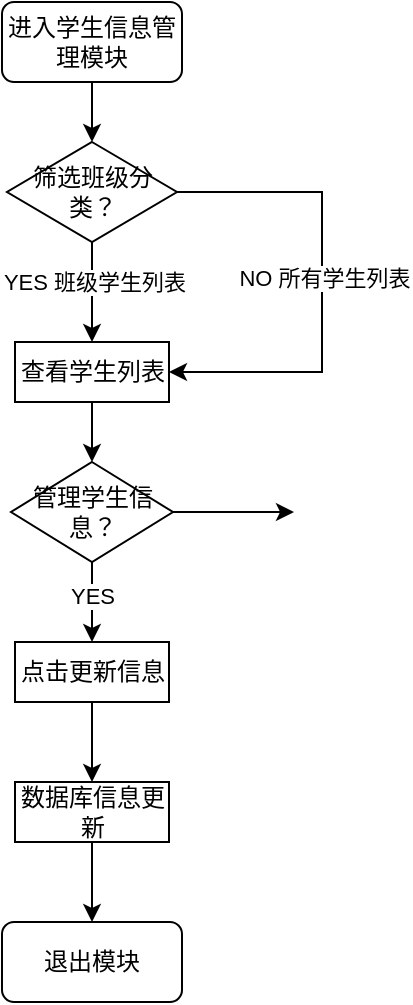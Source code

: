<mxfile version="17.4.6" type="github">
  <diagram id="y3-6WEQTGDiuIKIYep3c" name="Page-1">
    <mxGraphModel dx="886" dy="532" grid="1" gridSize="10" guides="1" tooltips="1" connect="1" arrows="1" fold="1" page="1" pageScale="1" pageWidth="827" pageHeight="1169" math="0" shadow="0">
      <root>
        <mxCell id="0" />
        <mxCell id="1" parent="0" />
        <mxCell id="8Ho7Ogxbr5bXgxYRzii0-9" style="edgeStyle=orthogonalEdgeStyle;rounded=0;orthogonalLoop=1;jettySize=auto;html=1;entryX=0.5;entryY=0;entryDx=0;entryDy=0;" edge="1" parent="1" source="8Ho7Ogxbr5bXgxYRzii0-1" target="8Ho7Ogxbr5bXgxYRzii0-2">
          <mxGeometry relative="1" as="geometry" />
        </mxCell>
        <mxCell id="8Ho7Ogxbr5bXgxYRzii0-1" value="进入学生信息管理模块" style="rounded=1;whiteSpace=wrap;html=1;" vertex="1" parent="1">
          <mxGeometry x="30" width="90" height="40" as="geometry" />
        </mxCell>
        <mxCell id="8Ho7Ogxbr5bXgxYRzii0-10" style="edgeStyle=orthogonalEdgeStyle;rounded=0;orthogonalLoop=1;jettySize=auto;html=1;entryX=0.5;entryY=0;entryDx=0;entryDy=0;" edge="1" parent="1" source="8Ho7Ogxbr5bXgxYRzii0-2" target="8Ho7Ogxbr5bXgxYRzii0-5">
          <mxGeometry relative="1" as="geometry">
            <mxPoint x="80" y="150" as="targetPoint" />
          </mxGeometry>
        </mxCell>
        <mxCell id="8Ho7Ogxbr5bXgxYRzii0-12" value="YES 班级学生列表" style="edgeLabel;html=1;align=center;verticalAlign=middle;resizable=0;points=[];" vertex="1" connectable="0" parent="8Ho7Ogxbr5bXgxYRzii0-10">
          <mxGeometry x="-0.225" y="1" relative="1" as="geometry">
            <mxPoint as="offset" />
          </mxGeometry>
        </mxCell>
        <mxCell id="8Ho7Ogxbr5bXgxYRzii0-24" style="edgeStyle=orthogonalEdgeStyle;rounded=0;orthogonalLoop=1;jettySize=auto;html=1;entryX=1;entryY=0.5;entryDx=0;entryDy=0;" edge="1" parent="1" source="8Ho7Ogxbr5bXgxYRzii0-2" target="8Ho7Ogxbr5bXgxYRzii0-5">
          <mxGeometry relative="1" as="geometry">
            <Array as="points">
              <mxPoint x="190" y="95" />
              <mxPoint x="190" y="185" />
            </Array>
          </mxGeometry>
        </mxCell>
        <mxCell id="8Ho7Ogxbr5bXgxYRzii0-27" value="NO 所有学生列表" style="edgeLabel;html=1;align=center;verticalAlign=middle;resizable=0;points=[];" vertex="1" connectable="0" parent="8Ho7Ogxbr5bXgxYRzii0-24">
          <mxGeometry x="-0.038" y="1" relative="1" as="geometry">
            <mxPoint as="offset" />
          </mxGeometry>
        </mxCell>
        <mxCell id="8Ho7Ogxbr5bXgxYRzii0-2" value="筛选班级分类？" style="rhombus;whiteSpace=wrap;html=1;" vertex="1" parent="1">
          <mxGeometry x="32.5" y="70" width="85" height="50" as="geometry" />
        </mxCell>
        <mxCell id="8Ho7Ogxbr5bXgxYRzii0-3" value="退出模块" style="rounded=1;whiteSpace=wrap;html=1;" vertex="1" parent="1">
          <mxGeometry x="30" y="460" width="90" height="40" as="geometry" />
        </mxCell>
        <mxCell id="8Ho7Ogxbr5bXgxYRzii0-14" style="edgeStyle=orthogonalEdgeStyle;rounded=0;orthogonalLoop=1;jettySize=auto;html=1;entryX=0.5;entryY=0;entryDx=0;entryDy=0;" edge="1" parent="1" source="8Ho7Ogxbr5bXgxYRzii0-5" target="8Ho7Ogxbr5bXgxYRzii0-6">
          <mxGeometry relative="1" as="geometry" />
        </mxCell>
        <mxCell id="8Ho7Ogxbr5bXgxYRzii0-5" value="查看学生列表" style="rounded=0;whiteSpace=wrap;html=1;" vertex="1" parent="1">
          <mxGeometry x="36.5" y="170" width="77" height="30" as="geometry" />
        </mxCell>
        <mxCell id="8Ho7Ogxbr5bXgxYRzii0-15" style="edgeStyle=orthogonalEdgeStyle;rounded=0;orthogonalLoop=1;jettySize=auto;html=1;entryX=0.5;entryY=0;entryDx=0;entryDy=0;" edge="1" parent="1" source="8Ho7Ogxbr5bXgxYRzii0-6" target="8Ho7Ogxbr5bXgxYRzii0-7">
          <mxGeometry relative="1" as="geometry" />
        </mxCell>
        <mxCell id="8Ho7Ogxbr5bXgxYRzii0-16" value="YES" style="edgeLabel;html=1;align=center;verticalAlign=middle;resizable=0;points=[];" vertex="1" connectable="0" parent="8Ho7Ogxbr5bXgxYRzii0-15">
          <mxGeometry x="-0.175" relative="1" as="geometry">
            <mxPoint as="offset" />
          </mxGeometry>
        </mxCell>
        <mxCell id="8Ho7Ogxbr5bXgxYRzii0-26" value="" style="edgeStyle=orthogonalEdgeStyle;rounded=0;orthogonalLoop=1;jettySize=auto;html=1;" edge="1" parent="1" source="8Ho7Ogxbr5bXgxYRzii0-6">
          <mxGeometry relative="1" as="geometry">
            <mxPoint x="176" y="255" as="targetPoint" />
          </mxGeometry>
        </mxCell>
        <mxCell id="8Ho7Ogxbr5bXgxYRzii0-6" value="管理学生信息？" style="rhombus;whiteSpace=wrap;html=1;" vertex="1" parent="1">
          <mxGeometry x="34.5" y="230" width="81" height="50" as="geometry" />
        </mxCell>
        <mxCell id="8Ho7Ogxbr5bXgxYRzii0-20" style="edgeStyle=orthogonalEdgeStyle;rounded=0;orthogonalLoop=1;jettySize=auto;html=1;entryX=0.5;entryY=0;entryDx=0;entryDy=0;" edge="1" parent="1" source="8Ho7Ogxbr5bXgxYRzii0-7" target="8Ho7Ogxbr5bXgxYRzii0-8">
          <mxGeometry relative="1" as="geometry" />
        </mxCell>
        <mxCell id="8Ho7Ogxbr5bXgxYRzii0-7" value="点击更新信息" style="rounded=0;whiteSpace=wrap;html=1;" vertex="1" parent="1">
          <mxGeometry x="36.5" y="320" width="77" height="30" as="geometry" />
        </mxCell>
        <mxCell id="8Ho7Ogxbr5bXgxYRzii0-21" style="edgeStyle=orthogonalEdgeStyle;rounded=0;orthogonalLoop=1;jettySize=auto;html=1;entryX=0.5;entryY=0;entryDx=0;entryDy=0;" edge="1" parent="1" source="8Ho7Ogxbr5bXgxYRzii0-8" target="8Ho7Ogxbr5bXgxYRzii0-3">
          <mxGeometry relative="1" as="geometry" />
        </mxCell>
        <mxCell id="8Ho7Ogxbr5bXgxYRzii0-8" value="数据库信息更新" style="rounded=0;whiteSpace=wrap;html=1;" vertex="1" parent="1">
          <mxGeometry x="36.5" y="390" width="77" height="30" as="geometry" />
        </mxCell>
      </root>
    </mxGraphModel>
  </diagram>
</mxfile>
